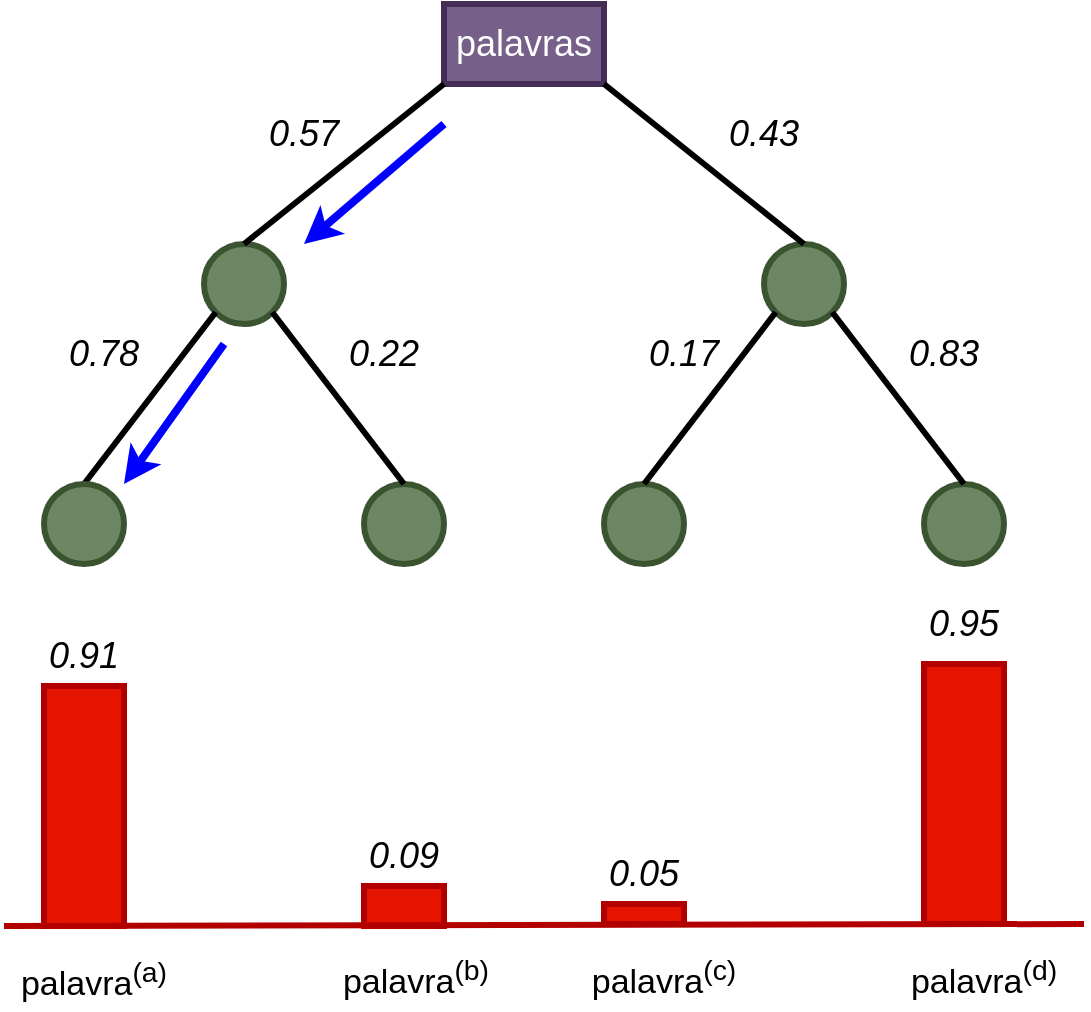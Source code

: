 <mxfile version="24.2.5" type="github">
  <diagram name="Page-1" id="wio5yj4S-nLgXlZparab">
    <mxGraphModel dx="1362" dy="793" grid="1" gridSize="10" guides="1" tooltips="1" connect="1" arrows="1" fold="1" page="1" pageScale="1" pageWidth="850" pageHeight="1100" math="0" shadow="0">
      <root>
        <mxCell id="0" />
        <mxCell id="1" parent="0" />
        <mxCell id="iXm6EHfuL8SRXHj4JVu6-2" value="palavras" style="rounded=0;whiteSpace=wrap;html=1;strokeWidth=3;fontSize=18;fillColor=#76608a;fontColor=#ffffff;strokeColor=#432D57;" parent="1" vertex="1">
          <mxGeometry x="400" y="30" width="80" height="40" as="geometry" />
        </mxCell>
        <mxCell id="iXm6EHfuL8SRXHj4JVu6-3" value="" style="ellipse;whiteSpace=wrap;html=1;aspect=fixed;strokeWidth=3;fillColor=#6d8764;fontColor=#ffffff;strokeColor=#3A5431;" parent="1" vertex="1">
          <mxGeometry x="280" y="150" width="40" height="40" as="geometry" />
        </mxCell>
        <mxCell id="iXm6EHfuL8SRXHj4JVu6-4" value="" style="ellipse;whiteSpace=wrap;html=1;aspect=fixed;strokeWidth=3;fillColor=#6d8764;fontColor=#ffffff;strokeColor=#3A5431;" parent="1" vertex="1">
          <mxGeometry x="560" y="150" width="40" height="40" as="geometry" />
        </mxCell>
        <mxCell id="iXm6EHfuL8SRXHj4JVu6-5" value="" style="endArrow=none;html=1;rounded=0;exitX=0;exitY=1;exitDx=0;exitDy=0;entryX=0.5;entryY=0;entryDx=0;entryDy=0;strokeWidth=3;endFill=0;" parent="1" source="iXm6EHfuL8SRXHj4JVu6-2" target="iXm6EHfuL8SRXHj4JVu6-3" edge="1">
          <mxGeometry width="50" height="50" relative="1" as="geometry">
            <mxPoint x="400" y="380" as="sourcePoint" />
            <mxPoint x="450" y="330" as="targetPoint" />
          </mxGeometry>
        </mxCell>
        <mxCell id="iXm6EHfuL8SRXHj4JVu6-6" value="" style="endArrow=none;html=1;rounded=0;exitX=1;exitY=1;exitDx=0;exitDy=0;entryX=0.5;entryY=0;entryDx=0;entryDy=0;strokeWidth=3;endFill=0;" parent="1" source="iXm6EHfuL8SRXHj4JVu6-2" target="iXm6EHfuL8SRXHj4JVu6-4" edge="1">
          <mxGeometry width="50" height="50" relative="1" as="geometry">
            <mxPoint x="410" y="80" as="sourcePoint" />
            <mxPoint x="310" y="160" as="targetPoint" />
          </mxGeometry>
        </mxCell>
        <mxCell id="iXm6EHfuL8SRXHj4JVu6-7" value="" style="endArrow=none;html=1;rounded=0;exitX=0;exitY=1;exitDx=0;exitDy=0;entryX=0.5;entryY=0;entryDx=0;entryDy=0;strokeWidth=3;endFill=0;" parent="1" source="iXm6EHfuL8SRXHj4JVu6-3" target="iXm6EHfuL8SRXHj4JVu6-8" edge="1">
          <mxGeometry width="50" height="50" relative="1" as="geometry">
            <mxPoint x="420" y="90" as="sourcePoint" />
            <mxPoint x="320" y="170" as="targetPoint" />
          </mxGeometry>
        </mxCell>
        <mxCell id="iXm6EHfuL8SRXHj4JVu6-8" value="" style="ellipse;whiteSpace=wrap;html=1;aspect=fixed;strokeWidth=3;fillColor=#6d8764;fontColor=#ffffff;strokeColor=#3A5431;" parent="1" vertex="1">
          <mxGeometry x="200" y="270" width="40" height="40" as="geometry" />
        </mxCell>
        <mxCell id="iXm6EHfuL8SRXHj4JVu6-9" value="" style="ellipse;whiteSpace=wrap;html=1;aspect=fixed;strokeWidth=3;fillColor=#6d8764;fontColor=#ffffff;strokeColor=#3A5431;" parent="1" vertex="1">
          <mxGeometry x="360" y="270" width="40" height="40" as="geometry" />
        </mxCell>
        <mxCell id="iXm6EHfuL8SRXHj4JVu6-10" value="" style="ellipse;whiteSpace=wrap;html=1;aspect=fixed;strokeWidth=3;fillColor=#6d8764;fontColor=#ffffff;strokeColor=#3A5431;" parent="1" vertex="1">
          <mxGeometry x="480" y="270" width="40" height="40" as="geometry" />
        </mxCell>
        <mxCell id="iXm6EHfuL8SRXHj4JVu6-11" value="" style="ellipse;whiteSpace=wrap;html=1;aspect=fixed;strokeWidth=3;fillColor=#6d8764;fontColor=#ffffff;strokeColor=#3A5431;" parent="1" vertex="1">
          <mxGeometry x="640" y="270" width="40" height="40" as="geometry" />
        </mxCell>
        <mxCell id="iXm6EHfuL8SRXHj4JVu6-12" value="" style="endArrow=none;html=1;rounded=0;exitX=1;exitY=1;exitDx=0;exitDy=0;entryX=0.5;entryY=0;entryDx=0;entryDy=0;strokeWidth=3;endFill=0;" parent="1" source="iXm6EHfuL8SRXHj4JVu6-3" target="iXm6EHfuL8SRXHj4JVu6-9" edge="1">
          <mxGeometry width="50" height="50" relative="1" as="geometry">
            <mxPoint x="296" y="194" as="sourcePoint" />
            <mxPoint x="230" y="280" as="targetPoint" />
          </mxGeometry>
        </mxCell>
        <mxCell id="iXm6EHfuL8SRXHj4JVu6-13" value="" style="endArrow=none;html=1;rounded=0;exitX=0;exitY=1;exitDx=0;exitDy=0;entryX=0.5;entryY=0;entryDx=0;entryDy=0;strokeWidth=3;endFill=0;" parent="1" source="iXm6EHfuL8SRXHj4JVu6-4" target="iXm6EHfuL8SRXHj4JVu6-10" edge="1">
          <mxGeometry width="50" height="50" relative="1" as="geometry">
            <mxPoint x="324" y="194" as="sourcePoint" />
            <mxPoint x="390" y="280" as="targetPoint" />
          </mxGeometry>
        </mxCell>
        <mxCell id="iXm6EHfuL8SRXHj4JVu6-14" value="" style="endArrow=none;html=1;rounded=0;exitX=1;exitY=1;exitDx=0;exitDy=0;entryX=0.5;entryY=0;entryDx=0;entryDy=0;strokeWidth=3;endFill=0;" parent="1" source="iXm6EHfuL8SRXHj4JVu6-4" target="iXm6EHfuL8SRXHj4JVu6-11" edge="1">
          <mxGeometry width="50" height="50" relative="1" as="geometry">
            <mxPoint x="576" y="194" as="sourcePoint" />
            <mxPoint x="510" y="280" as="targetPoint" />
          </mxGeometry>
        </mxCell>
        <mxCell id="iXm6EHfuL8SRXHj4JVu6-15" value="" style="rounded=0;whiteSpace=wrap;html=1;strokeWidth=3;fillColor=#e51400;strokeColor=#B20000;fontColor=#ffffff;" parent="1" vertex="1">
          <mxGeometry x="200" y="371" width="40" height="120" as="geometry" />
        </mxCell>
        <mxCell id="iXm6EHfuL8SRXHj4JVu6-16" value="" style="rounded=0;whiteSpace=wrap;html=1;strokeWidth=3;fillColor=#e51400;strokeColor=#B20000;fontColor=#ffffff;" parent="1" vertex="1">
          <mxGeometry x="360" y="471" width="40" height="20" as="geometry" />
        </mxCell>
        <mxCell id="iXm6EHfuL8SRXHj4JVu6-17" value="" style="rounded=0;whiteSpace=wrap;html=1;strokeWidth=3;fillColor=#e51400;strokeColor=#B20000;fontColor=#ffffff;" parent="1" vertex="1">
          <mxGeometry x="480" y="480" width="40" height="10" as="geometry" />
        </mxCell>
        <mxCell id="iXm6EHfuL8SRXHj4JVu6-18" value="" style="rounded=0;whiteSpace=wrap;html=1;strokeWidth=3;fillColor=#e51400;strokeColor=#B20000;fontColor=#ffffff;" parent="1" vertex="1">
          <mxGeometry x="640" y="360" width="40" height="130" as="geometry" />
        </mxCell>
        <mxCell id="iXm6EHfuL8SRXHj4JVu6-19" value="" style="endArrow=none;html=1;rounded=0;strokeWidth=3;fillColor=#e51400;strokeColor=#B20000;" parent="1" edge="1">
          <mxGeometry width="50" height="50" relative="1" as="geometry">
            <mxPoint x="180" y="491" as="sourcePoint" />
            <mxPoint x="720" y="490" as="targetPoint" />
          </mxGeometry>
        </mxCell>
        <mxCell id="iXm6EHfuL8SRXHj4JVu6-21" value="palavra&lt;sup&gt;(a)&lt;/sup&gt;" style="text;html=1;align=center;verticalAlign=middle;whiteSpace=wrap;rounded=0;fontSize=17;" parent="1" vertex="1">
          <mxGeometry x="180" y="503" width="90" height="30" as="geometry" />
        </mxCell>
        <mxCell id="iXm6EHfuL8SRXHj4JVu6-22" value="palavra&lt;sup&gt;(b)&lt;/sup&gt;" style="text;html=1;align=center;verticalAlign=middle;whiteSpace=wrap;rounded=0;fontSize=17;" parent="1" vertex="1">
          <mxGeometry x="331" y="502" width="110" height="30" as="geometry" />
        </mxCell>
        <mxCell id="iXm6EHfuL8SRXHj4JVu6-23" value="palavra&lt;sup&gt;(c)&lt;/sup&gt;" style="text;html=1;align=center;verticalAlign=middle;whiteSpace=wrap;rounded=0;fontSize=17;" parent="1" vertex="1">
          <mxGeometry x="480" y="502" width="60" height="30" as="geometry" />
        </mxCell>
        <mxCell id="iXm6EHfuL8SRXHj4JVu6-24" value="palavra&lt;sup&gt;(d)&lt;/sup&gt;" style="text;html=1;align=center;verticalAlign=middle;whiteSpace=wrap;rounded=0;fontSize=17;" parent="1" vertex="1">
          <mxGeometry x="640" y="502" width="60" height="30" as="geometry" />
        </mxCell>
        <mxCell id="iXm6EHfuL8SRXHj4JVu6-25" value="0.91" style="text;html=1;align=center;verticalAlign=middle;whiteSpace=wrap;rounded=0;fontSize=18;fontStyle=2" parent="1" vertex="1">
          <mxGeometry x="190" y="341" width="60" height="30" as="geometry" />
        </mxCell>
        <mxCell id="iXm6EHfuL8SRXHj4JVu6-26" value="0.09" style="text;html=1;align=center;verticalAlign=middle;whiteSpace=wrap;rounded=0;fontSize=18;fontStyle=2" parent="1" vertex="1">
          <mxGeometry x="350" y="441" width="60" height="30" as="geometry" />
        </mxCell>
        <mxCell id="iXm6EHfuL8SRXHj4JVu6-27" value="0.05" style="text;html=1;align=center;verticalAlign=middle;whiteSpace=wrap;rounded=0;fontSize=18;fontStyle=2" parent="1" vertex="1">
          <mxGeometry x="470" y="450" width="60" height="30" as="geometry" />
        </mxCell>
        <mxCell id="iXm6EHfuL8SRXHj4JVu6-28" value="0.95" style="text;html=1;align=center;verticalAlign=middle;whiteSpace=wrap;rounded=0;fontSize=18;fontStyle=2" parent="1" vertex="1">
          <mxGeometry x="630" y="325" width="60" height="30" as="geometry" />
        </mxCell>
        <mxCell id="iXm6EHfuL8SRXHj4JVu6-30" value="0.57" style="text;html=1;align=center;verticalAlign=middle;whiteSpace=wrap;rounded=0;fontSize=18;fontStyle=2" parent="1" vertex="1">
          <mxGeometry x="300" y="80" width="60" height="30" as="geometry" />
        </mxCell>
        <mxCell id="iXm6EHfuL8SRXHj4JVu6-31" value="0.43" style="text;html=1;align=center;verticalAlign=middle;whiteSpace=wrap;rounded=0;fontSize=18;fontStyle=2" parent="1" vertex="1">
          <mxGeometry x="530" y="80" width="60" height="30" as="geometry" />
        </mxCell>
        <mxCell id="iXm6EHfuL8SRXHj4JVu6-32" value="0.78" style="text;html=1;align=center;verticalAlign=middle;whiteSpace=wrap;rounded=0;fontSize=18;fontStyle=2" parent="1" vertex="1">
          <mxGeometry x="200" y="190" width="60" height="30" as="geometry" />
        </mxCell>
        <mxCell id="iXm6EHfuL8SRXHj4JVu6-33" value="0.22" style="text;html=1;align=center;verticalAlign=middle;whiteSpace=wrap;rounded=0;fontSize=18;fontStyle=2" parent="1" vertex="1">
          <mxGeometry x="340" y="190" width="60" height="30" as="geometry" />
        </mxCell>
        <mxCell id="iXm6EHfuL8SRXHj4JVu6-34" value="0.17" style="text;html=1;align=center;verticalAlign=middle;whiteSpace=wrap;rounded=0;fontSize=18;fontStyle=2" parent="1" vertex="1">
          <mxGeometry x="490" y="190" width="60" height="30" as="geometry" />
        </mxCell>
        <mxCell id="iXm6EHfuL8SRXHj4JVu6-35" value="0.83" style="text;html=1;align=center;verticalAlign=middle;whiteSpace=wrap;rounded=0;fontSize=18;fontStyle=2" parent="1" vertex="1">
          <mxGeometry x="620" y="190" width="60" height="30" as="geometry" />
        </mxCell>
        <mxCell id="QnP2K8g2Wjl_phV1A9i5-4" value="" style="endArrow=classic;html=1;rounded=0;strokeColor=#0000FF;strokeWidth=4;" edge="1" parent="1">
          <mxGeometry width="50" height="50" relative="1" as="geometry">
            <mxPoint x="400" y="90" as="sourcePoint" />
            <mxPoint x="330" y="150" as="targetPoint" />
          </mxGeometry>
        </mxCell>
        <mxCell id="QnP2K8g2Wjl_phV1A9i5-6" value="" style="endArrow=classic;html=1;rounded=0;strokeColor=#0000FF;strokeWidth=4;" edge="1" parent="1">
          <mxGeometry width="50" height="50" relative="1" as="geometry">
            <mxPoint x="290" y="200" as="sourcePoint" />
            <mxPoint x="240" y="270" as="targetPoint" />
          </mxGeometry>
        </mxCell>
      </root>
    </mxGraphModel>
  </diagram>
</mxfile>
